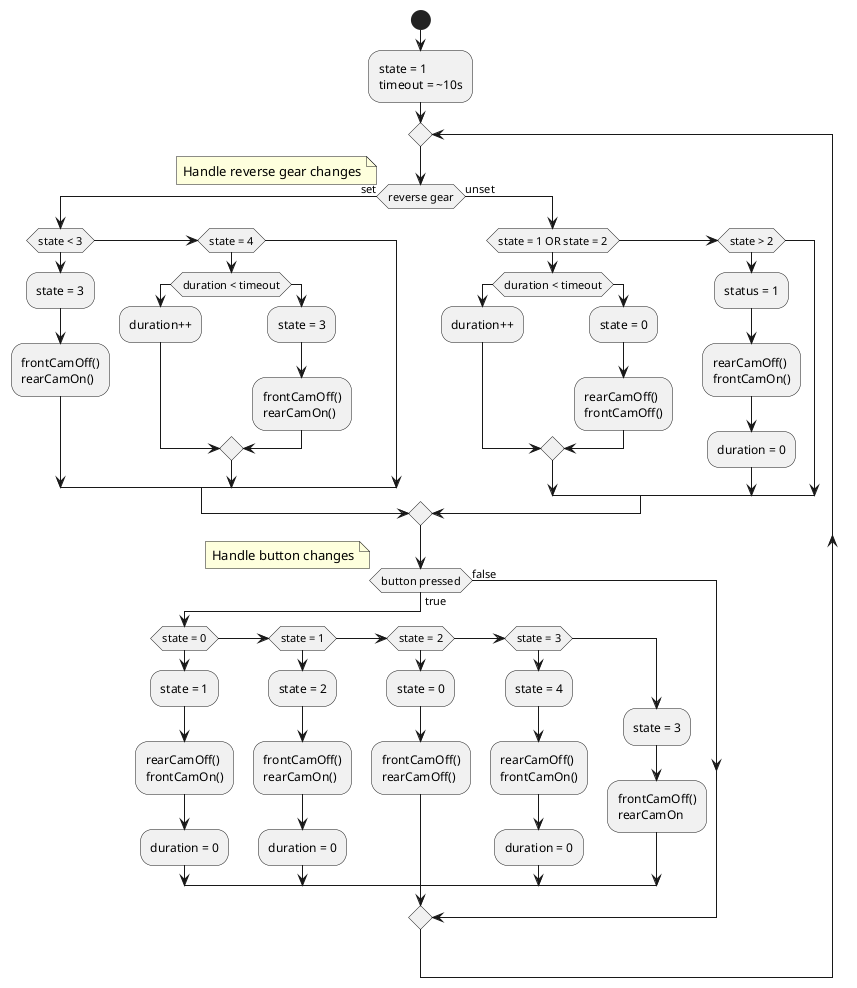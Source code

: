 @startuml

start

:state = 1
timeout = ~10s;

repeat

if (reverse gear) then (set)
note: Handle reverse gear changes
    if (state < 3) then
        :state = 3;
        :frontCamOff()
        rearCamOn();
    else if (state = 4) then
        if (duration < timeout) then
            :duration++;
        else
            :state = 3;
            :frontCamOff()
            rearCamOn();
        endif;
    else
    endif;
else (unset)
    if (state = 1 OR state = 2) then
        if (duration < timeout) then
            :duration++;
        else
            :state = 0;
            :rearCamOff()
            frontCamOff();
        endif;
    else if (state > 2) then
        :status = 1;
        :rearCamOff()
        frontCamOn();
        :duration = 0;
    endif;
endif;

if (button pressed) then (true)
note: Handle button changes
    if (state = 0) then
        :state = 1;
        :rearCamOff()
        frontCamOn();
        :duration = 0;
    else if (state = 1) then
        :state = 2;
        :frontCamOff()
        rearCamOn();
        :duration = 0;
    else if (state = 2) then
        :state = 0;
        :frontCamOff()
        rearCamOff();
    else if (state = 3)
        :state = 4;
        :rearCamOff()
        frontCamOn();
        :duration = 0;
    else
        :state = 3;
        :frontCamOff()
        rearCamOn;
    endif
else (false)
endif
@enduml
